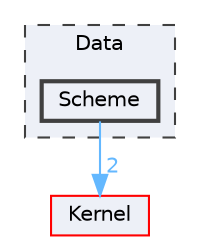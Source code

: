 digraph "Scheme"
{
 // LATEX_PDF_SIZE
  bgcolor="transparent";
  edge [fontname=Helvetica,fontsize=10,labelfontname=Helvetica,labelfontsize=10];
  node [fontname=Helvetica,fontsize=10,shape=box,height=0.2,width=0.4];
  compound=true
  subgraph clusterdir_e3d743d0ec9b4013b28b5d69101bc7fb {
    graph [ bgcolor="#edf0f7", pencolor="grey25", label="Data", fontname=Helvetica,fontsize=10 style="filled,dashed", URL="dir_e3d743d0ec9b4013b28b5d69101bc7fb.html",tooltip=""]
  dir_e07cfe9585b0517ce129f8945ed627f4 [label="Scheme", fillcolor="#edf0f7", color="grey25", style="filled,bold", URL="dir_e07cfe9585b0517ce129f8945ed627f4.html",tooltip=""];
  }
  dir_52bed8acfaac088d5968cb2c84d7645d [label="Kernel", fillcolor="#edf0f7", color="red", style="filled", URL="dir_52bed8acfaac088d5968cb2c84d7645d.html",tooltip=""];
  dir_e07cfe9585b0517ce129f8945ed627f4->dir_52bed8acfaac088d5968cb2c84d7645d [headlabel="2", labeldistance=1.5 headhref="dir_000034_000024.html" href="dir_000034_000024.html" color="steelblue1" fontcolor="steelblue1"];
}

